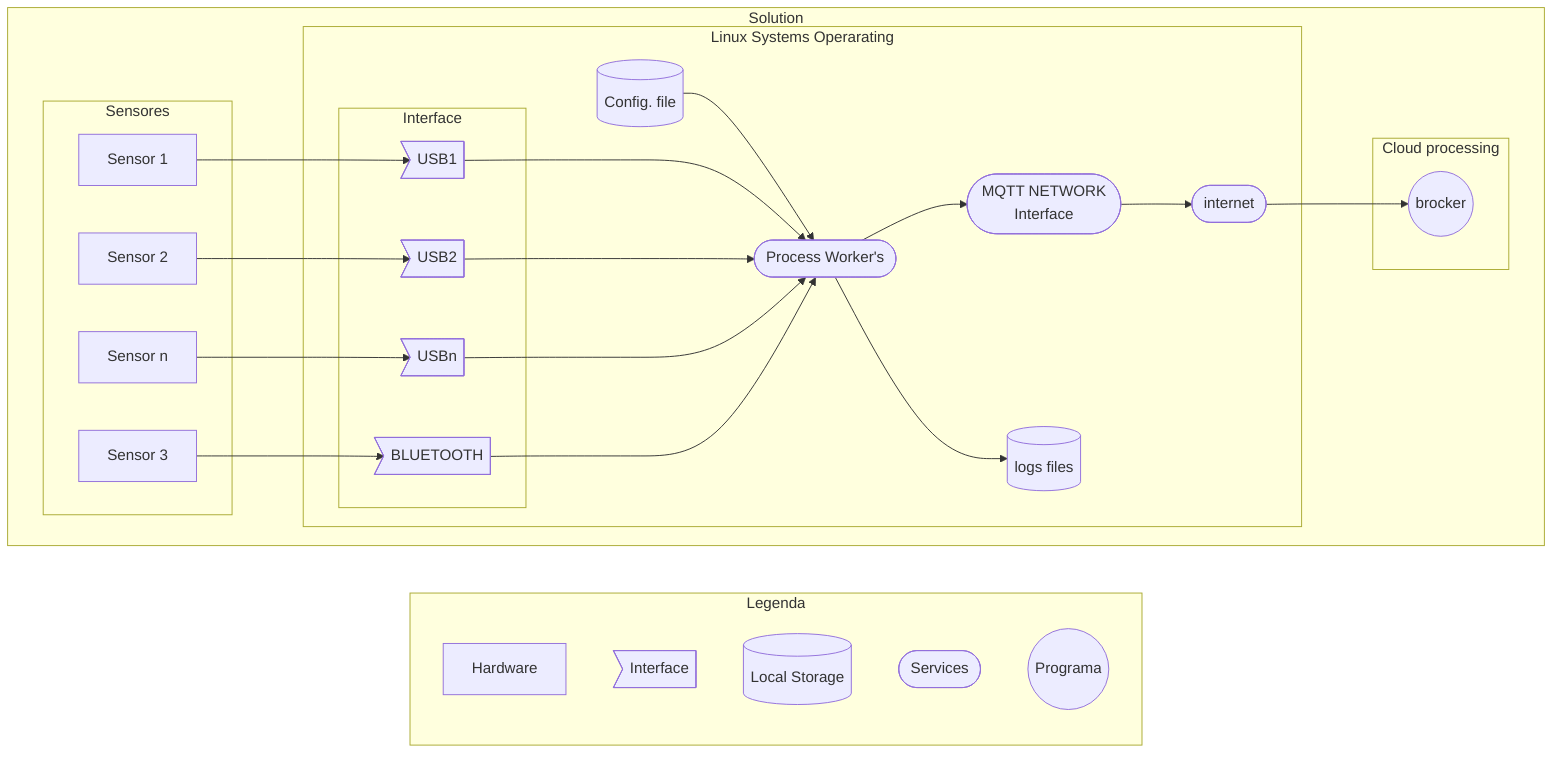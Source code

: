 graph LR
    subgraph Legenda
        hardware[Hardware]
        interface>Interface]
        file[(Local Storage)]
        services([Services])
        program((Programa))
    end

    subgraph Solution
        direction LR

        subgraph Linux Systems Operarating
            datalogger([Process Worker's])-->server
            datalogger([Process Worker's])--> files[(logs files)]
            ConfigFile[(Config. file)] --> datalogger([Process Worker's])
            server([MQTT NETWORK \n Interface])-->internet
            internet([internet])

            subgraph Interface
                USB1
                USB2
                USBn
                BLUETOOTH
            end
            USB1>USB1] ---> datalogger
            USB2>USB2] ---> datalogger
            USBn>USBn] ---> datalogger
            BLUETOOTH>BLUETOOTH] --> datalogger
        end

        subgraph Sensores
            s1[Sensor 1] --> USB1
            s2[Sensor 2] --> USB2
            s3[Sensor 3] --> BLUETOOTH
            s4[Sensor n] --> USBn
        end

        internet --> brocker
        subgraph Cloud processing 
            brocker((brocker))
        end
    end